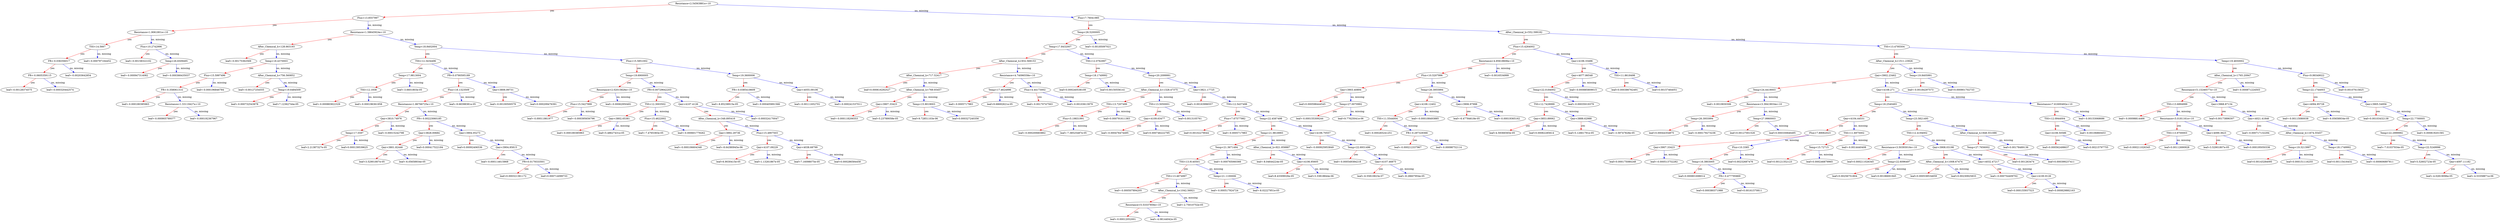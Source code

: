 digraph {
    graph [ rankdir=TB ]

    0 [ label="Resistance<2.54563881e+10" ]
    0 -> 1 [label="yes" color="#FF0000"]
    0 -> 2 [label="no, missing" color="#0000FF"]

    1 [ label="Flux<13.8557997" ]
    1 -> 3 [label="yes" color="#FF0000"]
    1 -> 4 [label="no, missing" color="#0000FF"]

    3 [ label="Resistance<1.9061801e+10" ]
    3 -> 7 [label="yes" color="#FF0000"]
    3 -> 8 [label="no, missing" color="#0000FF"]

    7 [ label="TSS<14.5667" ]
    7 -> 15 [label="yes" color="#FF0000"]
    7 -> 16 [label="no, missing" color="#0000FF"]

    15 [ label="FR<-0.036356017" ]
    15 -> 29 [label="yes" color="#FF0000"]
    15 -> 30 [label="no, missing" color="#0000FF"]

    29 [ label="FR<-0.0605359115" ]
    29 -> 51 [label="yes" color="#FF0000"]
    29 -> 52 [label="no, missing" color="#0000FF"]

    51 [ label="leaf=-0.00128374575" ]

    52 [ label="leaf=-0.000320442574" ]

    30 [ label="leaf=-0.00203642854" ]

    16 [ label="leaf=-0.000797164452" ]

    8 [ label="Flux<10.2742996" ]
    8 -> 17 [label="yes" color="#FF0000"]
    8 -> 18 [label="no, missing" color="#0000FF"]

    17 [ label="leaf=-0.00158322102" ]

    18 [ label="Temp<26.6509495" ]
    18 -> 31 [label="yes" color="#FF0000"]
    18 -> 32 [label="no, missing" color="#0000FF"]

    31 [ label="leaf=-0.000947314082" ]

    32 [ label="leaf=-0.000366435037" ]

    4 [ label="Resistance<1.58645924e+10" ]
    4 -> 9 [label="yes" color="#FF0000"]
    4 -> 10 [label="no, missing" color="#0000FF"]

    9 [ label="After_Chemical_h<128.663193" ]
    9 -> 19 [label="yes" color="#FF0000"]
    9 -> 20 [label="no, missing" color="#0000FF"]

    19 [ label="leaf=-0.00175362569" ]

    20 [ label="Temp<18.4370003" ]
    20 -> 33 [label="yes" color="#FF0000"]
    20 -> 34 [label="no, missing" color="#0000FF"]

    33 [ label="Flux<15.5997496" ]
    33 -> 53 [label="yes" color="#FF0000"]
    33 -> 54 [label="no, missing" color="#0000FF"]

    53 [ label="FR<-0.358061314" ]
    53 -> 87 [label="yes" color="#FF0000"]
    53 -> 88 [label="no, missing" color="#0000FF"]

    87 [ label="leaf=-0.000180385963" ]

    88 [ label="Resistance<1.53119427e+10" ]
    88 -> 129 [label="yes" color="#FF0000"]
    88 -> 130 [label="no, missing" color="#0000FF"]

    129 [ label="leaf=-0.000905789377" ]

    130 [ label="leaf=-0.000192367967" ]

    54 [ label="leaf=-0.000196846784" ]

    34 [ label="After_Chemical_h<756.560852" ]
    34 -> 55 [label="yes" color="#FF0000"]
    34 -> 56 [label="no, missing" color="#0000FF"]

    55 [ label="leaf=-0.00127254555" ]

    56 [ label="Temp<19.6484509" ]
    56 -> 89 [label="yes" color="#FF0000"]
    56 -> 90 [label="no, missing" color="#0000FF"]

    89 [ label="leaf=-0.000732543878" ]

    90 [ label="leaf=7.12362744e-05" ]

    10 [ label="Temp<18.8402004" ]
    10 -> 21 [label="yes" color="#FF0000"]
    10 -> 22 [label="no, missing" color="#0000FF"]

    21 [ label="TSS<12.3434496" ]
    21 -> 35 [label="yes" color="#FF0000"]
    21 -> 36 [label="no, missing" color="#0000FF"]

    35 [ label="Temp<17.9813004" ]
    35 -> 57 [label="yes" color="#FF0000"]
    35 -> 58 [label="no, missing" color="#0000FF"]

    57 [ label="TSS<12.1938" ]
    57 -> 91 [label="yes" color="#FF0000"]
    57 -> 92 [label="no, missing" color="#0000FF"]

    91 [ label="leaf=-0.000883822329" ]

    92 [ label="leaf=-0.000196361958" ]

    58 [ label="leaf=-3.6601803e-05" ]

    36 [ label="FR<0.0790595189" ]
    36 -> 59 [label="yes" color="#FF0000"]
    36 -> 60 [label="no, missing" color="#0000FF"]

    59 [ label="Flux<18.1323509" ]
    59 -> 93 [label="yes" color="#FF0000"]
    59 -> 94 [label="no, missing" color="#0000FF"]

    93 [ label="Resistance<1.86766725e+10" ]
    93 -> 131 [label="yes" color="#FF0000"]
    93 -> 132 [label="no, missing" color="#0000FF"]

    131 [ label="Qair<3810.74976" ]
    131 -> 171 [label="yes" color="#FF0000"]
    131 -> 172 [label="no, missing" color="#0000FF"]

    171 [ label="Temp<17.5597" ]
    171 -> 211 [label="yes" color="#FF0000"]
    171 -> 212 [label="no, missing" color="#0000FF"]

    211 [ label="leaf=2.21387327e-05" ]

    212 [ label="leaf=0.000139539625" ]

    172 [ label="leaf=-0.00015242798" ]

    132 [ label="FR<-0.00223060185" ]
    132 -> 173 [label="yes" color="#FF0000"]
    132 -> 174 [label="no, missing" color="#0000FF"]

    173 [ label="Qair<3828.00684" ]
    173 -> 213 [label="yes" color="#FF0000"]
    173 -> 214 [label="no, missing" color="#0000FF"]

    213 [ label="Qair<3801.82446" ]
    213 -> 245 [label="yes" color="#FF0000"]
    213 -> 246 [label="no, missing" color="#0000FF"]

    245 [ label="leaf=3.52901807e-05" ]

    246 [ label="leaf=-6.05658934e-05" ]

    214 [ label="leaf=0.000417522184" ]

    174 [ label="Qair<3904.05273" ]
    174 -> 215 [label="yes" color="#FF0000"]
    174 -> 216 [label="no, missing" color="#0000FF"]

    215 [ label="leaf=0.00092406536" ]

    216 [ label="Qair<3904.85815" ]
    216 -> 247 [label="yes" color="#FF0000"]
    216 -> 248 [label="no, missing" color="#0000FF"]

    247 [ label="leaf=-0.000114615868" ]

    248 [ label="FR<0.0179333501" ]
    248 -> 277 [label="yes" color="#FF0000"]
    248 -> 278 [label="no, missing" color="#0000FF"]

    277 [ label="leaf=0.000321381172" ]

    278 [ label="leaf=0.000714099733" ]

    94 [ label="leaf=-9.68398381e-05" ]

    60 [ label="Qair<3806.99731" ]
    60 -> 95 [label="yes" color="#FF0000"]
    60 -> 96 [label="no, missing" color="#0000FF"]

    95 [ label="leaf=-0.00100500579" ]

    96 [ label="leaf=0.000209476391" ]

    22 [ label="Flux<15.5851002" ]
    22 -> 37 [label="yes" color="#FF0000"]
    22 -> 38 [label="no, missing" color="#0000FF"]

    37 [ label="Temp<19.6900005" ]
    37 -> 61 [label="yes" color="#FF0000"]
    37 -> 62 [label="no, missing" color="#0000FF"]

    61 [ label="Resistance<2.02015826e+10" ]
    61 -> 97 [label="yes" color="#FF0000"]
    61 -> 98 [label="no, missing" color="#0000FF"]

    97 [ label="Flux<15.5427999" ]
    97 -> 133 [label="yes" color="#FF0000"]
    97 -> 134 [label="no, missing" color="#0000FF"]

    133 [ label="leaf=-0.00011861977" ]

    134 [ label="leaf=-0.000395656796" ]

    98 [ label="leaf=-0.00062950491" ]

    62 [ label="FR<0.00729642203" ]
    62 -> 99 [label="yes" color="#FF0000"]
    62 -> 100 [label="no, missing" color="#0000FF"]

    99 [ label="TSS<12.3003502" ]
    99 -> 135 [label="yes" color="#FF0000"]
    99 -> 136 [label="no, missing" color="#0000FF"]

    135 [ label="Qair<3802.65381" ]
    135 -> 175 [label="yes" color="#FF0000"]
    135 -> 176 [label="no, missing" color="#0000FF"]

    175 [ label="leaf=-0.000180385963" ]

    176 [ label="leaf=5.48627431e-05" ]

    136 [ label="Flux<15.4622002" ]
    136 -> 177 [label="yes" color="#FF0000"]
    136 -> 178 [label="no, missing" color="#0000FF"]

    177 [ label="leaf=-7.4765383e-05" ]

    178 [ label="leaf=-0.000601779262" ]

    100 [ label="Qair<4107.4126" ]
    100 -> 137 [label="yes" color="#FF0000"]
    100 -> 138 [label="no, missing" color="#0000FF"]

    137 [ label="After_Chemical_h<348.895416" ]
    137 -> 179 [label="yes" color="#FF0000"]
    137 -> 180 [label="no, missing" color="#0000FF"]

    179 [ label="Qair<3892.29736" ]
    179 -> 217 [label="yes" color="#FF0000"]
    179 -> 218 [label="no, missing" color="#0000FF"]

    217 [ label="leaf=-0.000106604348" ]

    218 [ label="leaf=-8.64380945e-06" ]

    180 [ label="Flux<15.4907503" ]
    180 -> 219 [label="yes" color="#FF0000"]
    180 -> 220 [label="no, missing" color="#0000FF"]

    219 [ label="Qair<4107.09229" ]
    219 -> 249 [label="yes" color="#FF0000"]
    219 -> 250 [label="no, missing" color="#0000FF"]

    249 [ label="leaf=6.9030415e-05" ]

    250 [ label="leaf=1.13261867e-05" ]

    220 [ label="Qair<4038.68799" ]
    220 -> 251 [label="yes" color="#FF0000"]
    220 -> 252 [label="no, missing" color="#0000FF"]

    251 [ label="leaf=7.16098075e-05" ]

    252 [ label="leaf=0.000286584458" ]

    138 [ label="leaf=-0.000324170047" ]

    38 [ label="Temp<19.3600006" ]
    38 -> 63 [label="yes" color="#FF0000"]
    38 -> 64 [label="no, missing" color="#0000FF"]

    63 [ label="FR<-0.0385418609" ]
    63 -> 101 [label="yes" color="#FF0000"]
    63 -> 102 [label="no, missing" color="#0000FF"]

    101 [ label="leaf=-8.85238915e-05" ]

    102 [ label="leaf=-0.000405891566" ]

    64 [ label="Qair<4055.09106" ]
    64 -> 103 [label="yes" color="#FF0000"]
    64 -> 104 [label="no, missing" color="#0000FF"]

    103 [ label="leaf=-0.00111652701" ]

    104 [ label="leaf=-0.000241537011" ]

    2 [ label="Flux<7.76041985" ]
    2 -> 5 [label="yes" color="#FF0000"]
    2 -> 6 [label="no, missing" color="#0000FF"]

    5 [ label="Temp<26.5200005" ]
    5 -> 11 [label="yes" color="#FF0000"]
    5 -> 12 [label="no, missing" color="#0000FF"]

    11 [ label="Temp<17.8432007" ]
    11 -> 23 [label="yes" color="#FF0000"]
    11 -> 24 [label="no, missing" color="#0000FF"]

    23 [ label="After_Chemical_h<932.569153" ]
    23 -> 39 [label="yes" color="#FF0000"]
    23 -> 40 [label="no, missing" color="#0000FF"]

    39 [ label="After_Chemical_h<717.52417" ]
    39 -> 65 [label="yes" color="#FF0000"]
    39 -> 66 [label="no, missing" color="#0000FF"]

    65 [ label="leaf=0.000616292527" ]

    66 [ label="After_Chemical_h<769.93457" ]
    66 -> 105 [label="yes" color="#FF0000"]
    66 -> 106 [label="no, missing" color="#0000FF"]

    105 [ label="Qair<3907.33423" ]
    105 -> 139 [label="yes" color="#FF0000"]
    105 -> 140 [label="no, missing" color="#0000FF"]

    139 [ label="leaf=-0.000118206553" ]

    140 [ label="leaf=5.23789058e-05" ]

    106 [ label="Temp<15.9019003" ]
    106 -> 141 [label="yes" color="#FF0000"]
    106 -> 142 [label="no, missing" color="#0000FF"]

    141 [ label="leaf=9.72851103e-06" ]

    142 [ label="leaf=0.000327240356" ]

    40 [ label="Resistance<4.74096558e+10" ]
    40 -> 67 [label="yes" color="#FF0000"]
    40 -> 68 [label="no, missing" color="#0000FF"]

    67 [ label="Temp<17.4624996" ]
    67 -> 107 [label="yes" color="#FF0000"]
    67 -> 108 [label="no, missing" color="#0000FF"]

    107 [ label="leaf=-0.0005717983" ]

    108 [ label="leaf=9.68692621e-05" ]

    68 [ label="Flux<4.44173002" ]
    68 -> 109 [label="yes" color="#FF0000"]
    68 -> 110 [label="no, missing" color="#0000FF"]

    109 [ label="leaf=-0.00170747563" ]

    110 [ label="leaf=-0.00103613979" ]

    24 [ label="TSS<12.0762997" ]
    24 -> 41 [label="yes" color="#FF0000"]
    24 -> 42 [label="no, missing" color="#0000FF"]

    41 [ label="Temp<18.1749992" ]
    41 -> 69 [label="yes" color="#FF0000"]
    41 -> 70 [label="no, missing" color="#0000FF"]

    69 [ label="leaf=0.000240538109" ]

    70 [ label="leaf=0.00150556141" ]

    42 [ label="Temp<20.2099991" ]
    42 -> 71 [label="yes" color="#FF0000"]
    42 -> 72 [label="no, missing" color="#0000FF"]

    71 [ label="After_Chemical_h<1328.47375" ]
    71 -> 111 [label="yes" color="#FF0000"]
    71 -> 112 [label="no, missing" color="#0000FF"]

    111 [ label="TSS<13.7207499" ]
    111 -> 143 [label="yes" color="#FF0000"]
    111 -> 144 [label="no, missing" color="#0000FF"]

    143 [ label="Flux<5.19831991" ]
    143 -> 181 [label="yes" color="#FF0000"]
    143 -> 182 [label="no, missing" color="#0000FF"]

    181 [ label="leaf=-0.000200683862" ]

    182 [ label="leaf=-7.38525487e-05" ]

    144 [ label="leaf=0.000791611383" ]

    112 [ label="TSS<13.5050001" ]
    112 -> 145 [label="yes" color="#FF0000"]
    112 -> 146 [label="no, missing" color="#0000FF"]

    145 [ label="Qair<4109.63477" ]
    145 -> 183 [label="yes" color="#FF0000"]
    145 -> 184 [label="no, missing" color="#0000FF"]

    183 [ label="leaf=-0.000476474495" ]

    184 [ label="leaf=0.000746222795" ]

    146 [ label="leaf=0.0013105761" ]

    72 [ label="Qair<3821.17725" ]
    72 -> 113 [label="yes" color="#FF0000"]
    72 -> 114 [label="no, missing" color="#0000FF"]

    113 [ label="leaf=-0.00163996557" ]

    114 [ label="TSS<12.5437498" ]
    114 -> 147 [label="yes" color="#FF0000"]
    114 -> 148 [label="no, missing" color="#0000FF"]

    147 [ label="Flux<7.67577982" ]
    147 -> 185 [label="yes" color="#FF0000"]
    147 -> 186 [label="no, missing" color="#0000FF"]

    185 [ label="leaf=0.00102279044" ]

    186 [ label="leaf=-0.0005717983" ]

    148 [ label="Temp<22.4587498" ]
    148 -> 187 [label="yes" color="#FF0000"]
    148 -> 188 [label="no, missing" color="#0000FF"]

    187 [ label="Temp<21.9818993" ]
    187 -> 221 [label="yes" color="#FF0000"]
    187 -> 222 [label="no, missing" color="#0000FF"]

    221 [ label="Temp<21.3671494" ]
    221 -> 253 [label="yes" color="#FF0000"]
    221 -> 254 [label="no, missing" color="#0000FF"]

    253 [ label="TSS<13.9140501" ]
    253 -> 279 [label="yes" color="#FF0000"]
    253 -> 280 [label="no, missing" color="#0000FF"]

    279 [ label="TSS<13.4674997" ]
    279 -> 295 [label="yes" color="#FF0000"]
    279 -> 296 [label="no, missing" color="#0000FF"]

    295 [ label="leaf=-0.000507894205" ]

    296 [ label="After_Chemical_h<1042.56921" ]
    296 -> 303 [label="yes" color="#FF0000"]
    296 -> 304 [label="no, missing" color="#0000FF"]

    303 [ label="Resistance<5.53337856e+10" ]
    303 -> 305 [label="yes" color="#FF0000"]
    303 -> 306 [label="no, missing" color="#0000FF"]

    305 [ label="leaf=-0.00012052001" ]

    306 [ label="leaf=-4.08144042e-05" ]

    304 [ label="leaf=-2.75010752e-05" ]

    280 [ label="Temp<21.1100006" ]
    280 -> 297 [label="yes" color="#FF0000"]
    280 -> 298 [label="no, missing" color="#0000FF"]

    297 [ label="leaf=-0.000517924724" ]

    298 [ label="leaf=-8.02227951e-05" ]

    254 [ label="leaf=-0.000765060366" ]

    222 [ label="After_Chemical_h<821.858887" ]
    222 -> 255 [label="yes" color="#FF0000"]
    222 -> 256 [label="no, missing" color="#0000FF"]

    255 [ label="leaf=-8.04644224e-05" ]

    256 [ label="Qair<4106.95605" ]
    256 -> 281 [label="yes" color="#FF0000"]
    256 -> 282 [label="no, missing" color="#0000FF"]

    281 [ label="leaf=8.43309026e-05" ]

    282 [ label="leaf=3.33818844e-06" ]

    188 [ label="Qair<4106.70557" ]
    188 -> 223 [label="yes" color="#FF0000"]
    188 -> 224 [label="no, missing" color="#0000FF"]

    223 [ label="leaf=-0.000925953849" ]

    224 [ label="Temp<22.6931496" ]
    224 -> 257 [label="yes" color="#FF0000"]
    224 -> 258 [label="no, missing" color="#0000FF"]

    257 [ label="leaf=-0.000549384218" ]

    258 [ label="Qair<4107.46875" ]
    258 -> 283 [label="yes" color="#FF0000"]
    258 -> 284 [label="no, missing" color="#0000FF"]

    283 [ label="leaf=-6.55810823e-07" ]

    284 [ label="leaf=-8.28607954e-05" ]

    12 [ label="leaf=-0.00185097021" ]

    6 [ label="After_Chemical_h<552.599182" ]
    6 -> 13 [label="yes" color="#FF0000"]
    6 -> 14 [label="no, missing" color="#0000FF"]

    13 [ label="Flux<15.4264002" ]
    13 -> 25 [label="yes" color="#FF0000"]
    13 -> 26 [label="no, missing" color="#0000FF"]

    25 [ label="Resistance<4.85618606e+10" ]
    25 -> 43 [label="yes" color="#FF0000"]
    25 -> 44 [label="no, missing" color="#0000FF"]

    43 [ label="Flux<10.5207996" ]
    43 -> 73 [label="yes" color="#FF0000"]
    43 -> 74 [label="no, missing" color="#0000FF"]

    73 [ label="Qair<3903.40894" ]
    73 -> 115 [label="yes" color="#FF0000"]
    73 -> 116 [label="no, missing" color="#0000FF"]

    115 [ label="leaf=0.000598444545" ]

    116 [ label="Temp<27.0070992" ]
    116 -> 149 [label="yes" color="#FF0000"]
    116 -> 150 [label="no, missing" color="#0000FF"]

    149 [ label="leaf=-0.000155309244" ]

    150 [ label="leaf=9.77625041e-06" ]

    74 [ label="Temp<26.3955994" ]
    74 -> 117 [label="yes" color="#FF0000"]
    74 -> 118 [label="no, missing" color="#0000FF"]

    117 [ label="Qair<4108.12402" ]
    117 -> 151 [label="yes" color="#FF0000"]
    117 -> 152 [label="no, missing" color="#0000FF"]

    151 [ label="TSS<11.5544004" ]
    151 -> 189 [label="yes" color="#FF0000"]
    151 -> 190 [label="no, missing" color="#0000FF"]

    189 [ label="leaf=-0.000265241251" ]

    190 [ label="FR<-0.297329366" ]
    190 -> 225 [label="yes" color="#FF0000"]
    190 -> 226 [label="no, missing" color="#0000FF"]

    225 [ label="leaf=-0.000212337967" ]

    226 [ label="leaf=-0.00098752114" ]

    152 [ label="leaf=-0.000108493885" ]

    118 [ label="Qair<3906.97998" ]
    118 -> 153 [label="yes" color="#FF0000"]
    118 -> 154 [label="no, missing" color="#0000FF"]

    153 [ label="leaf=-6.47784618e-05" ]

    154 [ label="leaf=-0.00019365162" ]

    44 [ label="leaf=-0.0016534999" ]

    26 [ label="Qair<4106.33496" ]
    26 -> 45 [label="yes" color="#FF0000"]
    26 -> 46 [label="no, missing" color="#0000FF"]

    45 [ label="Qair<4077.86548" ]
    45 -> 75 [label="yes" color="#FF0000"]
    45 -> 76 [label="no, missing" color="#0000FF"]

    75 [ label="Temp<22.0184002" ]
    75 -> 119 [label="yes" color="#FF0000"]
    75 -> 120 [label="no, missing" color="#0000FF"]

    119 [ label="TSS<12.7428999" ]
    119 -> 155 [label="yes" color="#FF0000"]
    119 -> 156 [label="no, missing" color="#0000FF"]

    155 [ label="Qair<3853.89062" ]
    155 -> 191 [label="yes" color="#FF0000"]
    155 -> 192 [label="no, missing" color="#0000FF"]

    191 [ label="leaf=4.59366565e-05" ]

    192 [ label="leaf=0.00062285614" ]

    156 [ label="Qair<3888.62988" ]
    156 -> 193 [label="yes" color="#FF0000"]
    156 -> 194 [label="no, missing" color="#0000FF"]

    193 [ label="leaf=5.12661791e-05" ]

    194 [ label="leaf=-3.59747828e-05" ]

    120 [ label="leaf=-0.00035019379" ]

    76 [ label="leaf=-0.000885809015" ]

    46 [ label="TSS<11.8618498" ]
    46 -> 77 [label="yes" color="#FF0000"]
    46 -> 78 [label="no, missing" color="#0000FF"]

    77 [ label="leaf=0.000386762491" ]

    78 [ label="leaf=0.00157464051" ]

    14 [ label="TSS<13.4795504" ]
    14 -> 27 [label="yes" color="#FF0000"]
    14 -> 28 [label="no, missing" color="#0000FF"]

    27 [ label="After_Chemical_h<1511.23926" ]
    27 -> 47 [label="yes" color="#FF0000"]
    27 -> 48 [label="no, missing" color="#0000FF"]

    47 [ label="Qair<3902.23462" ]
    47 -> 79 [label="yes" color="#FF0000"]
    47 -> 80 [label="no, missing" color="#0000FF"]

    79 [ label="Temp<24.4419003" ]
    79 -> 121 [label="yes" color="#FF0000"]
    79 -> 122 [label="no, missing" color="#0000FF"]

    121 [ label="leaf=-0.0010830306" ]

    122 [ label="Resistance<3.39419034e+10" ]
    122 -> 157 [label="yes" color="#FF0000"]
    122 -> 158 [label="no, missing" color="#0000FF"]

    157 [ label="Temp<26.3955994" ]
    157 -> 195 [label="yes" color="#FF0000"]
    157 -> 196 [label="no, missing" color="#0000FF"]

    195 [ label="leaf=0.00044354875" ]

    196 [ label="leaf=-0.000179273236" ]

    158 [ label="Temp<27.9960003" ]
    158 -> 197 [label="yes" color="#FF0000"]
    158 -> 198 [label="no, missing" color="#0000FF"]

    197 [ label="leaf=0.00127001526" ]

    198 [ label="leaf=0.000330846495" ]

    80 [ label="Qair<4108.271" ]
    80 -> 123 [label="yes" color="#FF0000"]
    80 -> 124 [label="no, missing" color="#0000FF"]

    123 [ label="Temp<18.2540493" ]
    123 -> 159 [label="yes" color="#FF0000"]
    123 -> 160 [label="no, missing" color="#0000FF"]

    159 [ label="Qair<4104.44531" ]
    159 -> 199 [label="yes" color="#FF0000"]
    159 -> 200 [label="no, missing" color="#0000FF"]

    199 [ label="Flux<7.89062023" ]
    199 -> 227 [label="yes" color="#FF0000"]
    199 -> 228 [label="no, missing" color="#0000FF"]

    227 [ label="Qair<3907.33423" ]
    227 -> 259 [label="yes" color="#FF0000"]
    227 -> 260 [label="no, missing" color="#0000FF"]

    259 [ label="leaf=0.000175080248" ]

    260 [ label="leaf=-0.000513752282" ]

    228 [ label="Flux<10.3385" ]
    228 -> 261 [label="yes" color="#FF0000"]
    228 -> 262 [label="no, missing" color="#0000FF"]

    261 [ label="Temp<16.3803005" ]
    261 -> 285 [label="yes" color="#FF0000"]
    261 -> 286 [label="no, missing" color="#0000FF"]

    285 [ label="leaf=0.000801698014" ]

    286 [ label="FR<-0.477795869" ]
    286 -> 299 [label="yes" color="#FF0000"]
    286 -> 300 [label="no, missing" color="#0000FF"]

    299 [ label="leaf=0.000380371988" ]

    300 [ label="leaf=0.00161570811" ]

    262 [ label="leaf=0.00232687476" ]

    200 [ label="TSS<11.6975002" ]
    200 -> 229 [label="yes" color="#FF0000"]
    200 -> 230 [label="no, missing" color="#0000FF"]

    229 [ label="Temp<15.72715" ]
    229 -> 263 [label="yes" color="#FF0000"]
    229 -> 264 [label="no, missing" color="#0000FF"]

    263 [ label="leaf=0.00121352123" ]

    264 [ label="leaf=0.000246879965" ]

    230 [ label="leaf=-0.0014440408" ]

    160 [ label="Temp<23.5821495" ]
    160 -> 201 [label="yes" color="#FF0000"]
    160 -> 202 [label="no, missing" color="#0000FF"]

    201 [ label="TSS<12.4194002" ]
    201 -> 231 [label="yes" color="#FF0000"]
    201 -> 232 [label="no, missing" color="#0000FF"]

    231 [ label="Resistance<3.50393016e+10" ]
    231 -> 265 [label="yes" color="#FF0000"]
    231 -> 266 [label="no, missing" color="#0000FF"]

    265 [ label="leaf=0.000211026345" ]

    266 [ label="Temp<22.6096497" ]
    266 -> 287 [label="yes" color="#FF0000"]
    266 -> 288 [label="no, missing" color="#0000FF"]

    287 [ label="leaf=0.00256751804" ]

    288 [ label="leaf=0.00186691945" ]

    232 [ label="Qair<3908.03198" ]
    232 -> 267 [label="yes" color="#FF0000"]
    232 -> 268 [label="no, missing" color="#0000FF"]

    267 [ label="After_Chemical_h<1008.67474" ]
    267 -> 289 [label="yes" color="#FF0000"]
    267 -> 290 [label="no, missing" color="#0000FF"]

    289 [ label="leaf=0.000538534659" ]

    290 [ label="leaf=0.00230925833" ]

    268 [ label="Qair<4032.47217" ]
    268 -> 291 [label="yes" color="#FF0000"]
    268 -> 292 [label="no, missing" color="#0000FF"]

    291 [ label="leaf=-0.000754409702" ]

    292 [ label="Qair<4100.9126" ]
    292 -> 301 [label="yes" color="#FF0000"]
    292 -> 302 [label="no, missing" color="#0000FF"]

    301 [ label="leaf=0.000155937523" ]

    302 [ label="leaf=0.000829882163" ]

    202 [ label="After_Chemical_h<848.551086" ]
    202 -> 233 [label="yes" color="#FF0000"]
    202 -> 234 [label="no, missing" color="#0000FF"]

    233 [ label="Temp<27.7656002" ]
    233 -> 269 [label="yes" color="#FF0000"]
    233 -> 270 [label="no, missing" color="#0000FF"]

    269 [ label="leaf=0.001263474" ]

    270 [ label="leaf=0.000399237411" ]

    234 [ label="leaf=0.00178489136" ]

    124 [ label="Resistance<7.61600492e+10" ]
    124 -> 161 [label="yes" color="#FF0000"]
    124 -> 162 [label="no, missing" color="#0000FF"]

    161 [ label="TSS<12.0944004" ]
    161 -> 203 [label="yes" color="#FF0000"]
    161 -> 204 [label="no, missing" color="#0000FF"]

    203 [ label="Qair<4108.50586" ]
    203 -> 235 [label="yes" color="#FF0000"]
    203 -> 236 [label="no, missing" color="#0000FF"]

    235 [ label="leaf=0.000562498637" ]

    236 [ label="leaf=0.00215797755" ]

    204 [ label="leaf=-0.00106860453" ]

    162 [ label="leaf=-0.00153068686" ]

    48 [ label="Temp<19.8405991" ]
    48 -> 81 [label="yes" color="#FF0000"]
    48 -> 82 [label="no, missing" color="#0000FF"]

    81 [ label="leaf=-0.00184297573" ]

    82 [ label="leaf=0.000901702733" ]

    28 [ label="Temp<19.4650002" ]
    28 -> 49 [label="yes" color="#FF0000"]
    28 -> 50 [label="no, missing" color="#0000FF"]

    49 [ label="After_Chemical_h<1765.20947" ]
    49 -> 83 [label="yes" color="#FF0000"]
    49 -> 84 [label="no, missing" color="#0000FF"]

    83 [ label="Resistance<5.13246577e+10" ]
    83 -> 125 [label="yes" color="#FF0000"]
    83 -> 126 [label="no, missing" color="#0000FF"]

    125 [ label="TSS<13.6894999" ]
    125 -> 163 [label="yes" color="#FF0000"]
    125 -> 164 [label="no, missing" color="#0000FF"]

    163 [ label="leaf=-0.00098814466" ]

    164 [ label="Resistance<5.0181161e+10" ]
    164 -> 205 [label="yes" color="#FF0000"]
    164 -> 206 [label="no, missing" color="#0000FF"]

    205 [ label="TSS<13.9700003" ]
    205 -> 237 [label="yes" color="#FF0000"]
    205 -> 238 [label="no, missing" color="#0000FF"]

    237 [ label="leaf=0.000211026345" ]

    238 [ label="leaf=0.00112690928" ]

    206 [ label="Qair<4099.3623" ]
    206 -> 239 [label="yes" color="#FF0000"]
    206 -> 240 [label="no, missing" color="#0000FF"]

    239 [ label="leaf=3.52901807e-05" ]

    240 [ label="leaf=0.000195050336" ]

    126 [ label="Qair<3968.87134" ]
    126 -> 165 [label="yes" color="#FF0000"]
    126 -> 166 [label="no, missing" color="#0000FF"]

    165 [ label="leaf=0.00173896307" ]

    166 [ label="Qair<4021.41846" ]
    166 -> 207 [label="yes" color="#FF0000"]
    166 -> 208 [label="no, missing" color="#0000FF"]

    207 [ label="leaf=-0.000717132294" ]

    208 [ label="After_Chemical_h<1674.55457" ]
    208 -> 241 [label="yes" color="#FF0000"]
    208 -> 242 [label="no, missing" color="#0000FF"]

    241 [ label="Temp<19.3213997" ]
    241 -> 271 [label="yes" color="#FF0000"]
    241 -> 272 [label="no, missing" color="#0000FF"]

    271 [ label="leaf=0.00143284095" ]

    272 [ label="leaf=0.000151116255" ]

    242 [ label="Temp<18.1749992" ]
    242 -> 273 [label="yes" color="#FF0000"]
    242 -> 274 [label="no, missing" color="#0000FF"]

    273 [ label="leaf=0.00115416432" ]

    274 [ label="leaf=-0.000606897811" ]

    84 [ label="leaf=-0.000871224503" ]

    50 [ label="Flux<9.99349022" ]
    50 -> 85 [label="yes" color="#FF0000"]
    50 -> 86 [label="no, missing" color="#0000FF"]

    85 [ label="Temp<22.1744003" ]
    85 -> 127 [label="yes" color="#FF0000"]
    85 -> 128 [label="no, missing" color="#0000FF"]

    127 [ label="Qair<4094.95728" ]
    127 -> 167 [label="yes" color="#FF0000"]
    127 -> 168 [label="no, missing" color="#0000FF"]

    167 [ label="leaf=-0.00115080038" ]

    168 [ label="leaf=-6.05658934e-05" ]

    128 [ label="Qair<3905.54956" ]
    128 -> 169 [label="yes" color="#FF0000"]
    128 -> 170 [label="no, missing" color="#0000FF"]

    169 [ label="leaf=0.00103432138" ]

    170 [ label="Temp<22.7700005" ]
    170 -> 209 [label="yes" color="#FF0000"]
    170 -> 210 [label="no, missing" color="#0000FF"]

    209 [ label="Temp<22.2999992" ]
    209 -> 243 [label="yes" color="#FF0000"]
    209 -> 244 [label="no, missing" color="#0000FF"]

    243 [ label="leaf=-7.01037934e-05" ]

    244 [ label="Temp<22.5249996" ]
    244 -> 275 [label="yes" color="#FF0000"]
    244 -> 276 [label="no, missing" color="#0000FF"]

    275 [ label="leaf=5.52602723e-05" ]

    276 [ label="Qair<4097.11182" ]
    276 -> 293 [label="yes" color="#FF0000"]
    276 -> 294 [label="no, missing" color="#0000FF"]

    293 [ label="leaf=-4.02819096e-05" ]

    294 [ label="leaf=-4.53358871e-06" ]

    210 [ label="leaf=-0.000819201581" ]

    86 [ label="leaf=0.00107615825" ]
}
